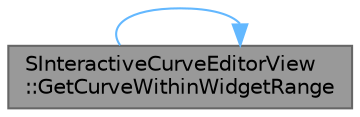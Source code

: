 digraph "SInteractiveCurveEditorView::GetCurveWithinWidgetRange"
{
 // INTERACTIVE_SVG=YES
 // LATEX_PDF_SIZE
  bgcolor="transparent";
  edge [fontname=Helvetica,fontsize=10,labelfontname=Helvetica,labelfontsize=10];
  node [fontname=Helvetica,fontsize=10,shape=box,height=0.2,width=0.4];
  rankdir="LR";
  Node1 [id="Node000001",label="SInteractiveCurveEditorView\l::GetCurveWithinWidgetRange",height=0.2,width=0.4,color="gray40", fillcolor="grey60", style="filled", fontcolor="black",tooltip="Retrieve all the curve points, if any of the interpolating points overlap the specified rectangle in ..."];
  Node1 -> Node1 [id="edge1_Node000001_Node000001",color="steelblue1",style="solid",tooltip=" "];
}
